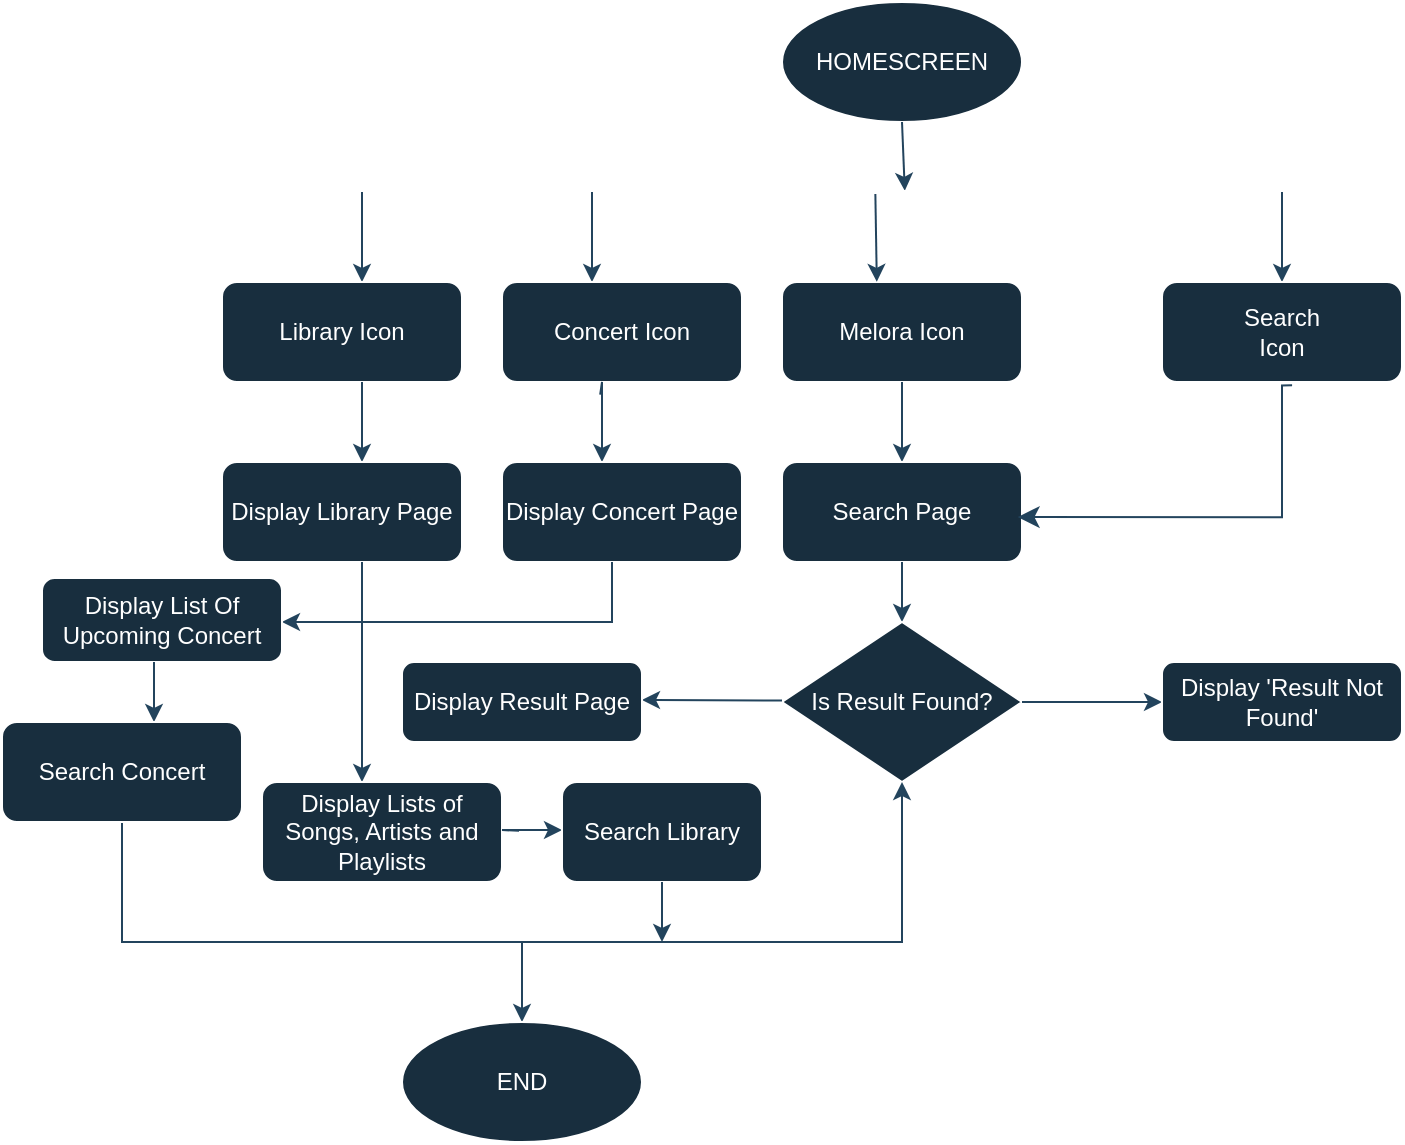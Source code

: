 <mxfile version="24.5.5" type="github">
  <diagram name="Page-1" id="xUjrqKP3Alw-lbiAV3t9">
    <mxGraphModel dx="1784" dy="1625" grid="1" gridSize="10" guides="1" tooltips="1" connect="1" arrows="1" fold="1" page="1" pageScale="1" pageWidth="850" pageHeight="1100" math="0" shadow="0">
      <root>
        <mxCell id="0" />
        <mxCell id="1" parent="0" />
        <mxCell id="UZAarbRj5RcRsx9aD97j-1" value="" style="ellipse;whiteSpace=wrap;html=1;labelBackgroundColor=none;fillColor=#182E3E;strokeColor=#FFFFFF;fontColor=#FFFFFF;" vertex="1" parent="1">
          <mxGeometry x="360" y="-430" width="120" height="60" as="geometry" />
        </mxCell>
        <mxCell id="UZAarbRj5RcRsx9aD97j-6" value="" style="endArrow=classic;html=1;rounded=0;exitX=0.5;exitY=1;exitDx=0;exitDy=0;entryX=0.59;entryY=0.441;entryDx=0;entryDy=0;entryPerimeter=0;labelBackgroundColor=none;strokeColor=#23445D;fontColor=default;" edge="1" parent="1" source="UZAarbRj5RcRsx9aD97j-1" target="UZAarbRj5RcRsx9aD97j-14">
          <mxGeometry width="50" height="50" relative="1" as="geometry">
            <mxPoint x="419.5" y="-360" as="sourcePoint" />
            <mxPoint x="420" y="-290" as="targetPoint" />
          </mxGeometry>
        </mxCell>
        <mxCell id="UZAarbRj5RcRsx9aD97j-7" value="HOMESCREEN" style="text;strokeColor=none;align=center;fillColor=none;html=1;verticalAlign=middle;whiteSpace=wrap;rounded=0;labelBackgroundColor=none;fontColor=#FFFFFF;" vertex="1" parent="1">
          <mxGeometry x="370" y="-415" width="100" height="30" as="geometry" />
        </mxCell>
        <mxCell id="UZAarbRj5RcRsx9aD97j-14" value="" style="line;strokeWidth=2;html=1;labelBackgroundColor=none;fillColor=#182E3E;strokeColor=#FFFFFF;fontColor=#FFFFFF;" vertex="1" parent="1">
          <mxGeometry x="150" y="-340" width="460" height="10" as="geometry" />
        </mxCell>
        <mxCell id="UZAarbRj5RcRsx9aD97j-19" value="" style="endArrow=classic;html=1;rounded=0;exitX=0;exitY=0.5;exitDx=0;exitDy=0;exitPerimeter=0;labelBackgroundColor=none;strokeColor=#23445D;fontColor=default;" edge="1" parent="1" source="UZAarbRj5RcRsx9aD97j-14">
          <mxGeometry width="50" height="50" relative="1" as="geometry">
            <mxPoint x="150" y="-190" as="sourcePoint" />
            <mxPoint x="150" y="-290" as="targetPoint" />
          </mxGeometry>
        </mxCell>
        <mxCell id="UZAarbRj5RcRsx9aD97j-23" value="" style="endArrow=classic;html=1;rounded=0;exitX=0.25;exitY=0.5;exitDx=0;exitDy=0;exitPerimeter=0;labelBackgroundColor=none;strokeColor=#23445D;fontColor=default;" edge="1" parent="1" source="UZAarbRj5RcRsx9aD97j-14">
          <mxGeometry width="50" height="50" relative="1" as="geometry">
            <mxPoint x="280" y="-190" as="sourcePoint" />
            <mxPoint x="265" y="-290" as="targetPoint" />
            <Array as="points">
              <mxPoint x="265" y="-300" />
            </Array>
          </mxGeometry>
        </mxCell>
        <mxCell id="UZAarbRj5RcRsx9aD97j-24" value="" style="endArrow=classic;html=1;rounded=0;exitX=1;exitY=0.5;exitDx=0;exitDy=0;exitPerimeter=0;labelBackgroundColor=none;strokeColor=#23445D;fontColor=default;" edge="1" parent="1" source="UZAarbRj5RcRsx9aD97j-14" target="UZAarbRj5RcRsx9aD97j-26">
          <mxGeometry width="50" height="50" relative="1" as="geometry">
            <mxPoint x="610" y="-320" as="sourcePoint" />
            <mxPoint x="610" y="-295" as="targetPoint" />
          </mxGeometry>
        </mxCell>
        <mxCell id="UZAarbRj5RcRsx9aD97j-25" value="" style="rounded=1;whiteSpace=wrap;html=1;labelBackgroundColor=none;fillColor=#182E3E;strokeColor=#FFFFFF;fontColor=#FFFFFF;" vertex="1" parent="1">
          <mxGeometry x="80" y="-290" width="120" height="50" as="geometry" />
        </mxCell>
        <mxCell id="UZAarbRj5RcRsx9aD97j-26" value="" style="rounded=1;whiteSpace=wrap;html=1;labelBackgroundColor=none;fillColor=#182E3E;strokeColor=#FFFFFF;fontColor=#FFFFFF;" vertex="1" parent="1">
          <mxGeometry x="550" y="-290" width="120" height="50" as="geometry" />
        </mxCell>
        <mxCell id="UZAarbRj5RcRsx9aD97j-27" value="" style="rounded=1;whiteSpace=wrap;html=1;labelBackgroundColor=none;fillColor=#182E3E;strokeColor=#FFFFFF;fontColor=#FFFFFF;" vertex="1" parent="1">
          <mxGeometry x="360" y="-290" width="120" height="50" as="geometry" />
        </mxCell>
        <mxCell id="UZAarbRj5RcRsx9aD97j-28" value="" style="rounded=1;whiteSpace=wrap;html=1;labelBackgroundColor=none;fillColor=#182E3E;strokeColor=#FFFFFF;fontColor=#FFFFFF;" vertex="1" parent="1">
          <mxGeometry x="220" y="-290" width="120" height="50" as="geometry" />
        </mxCell>
        <mxCell id="UZAarbRj5RcRsx9aD97j-29" value="Melora Icon" style="text;strokeColor=none;align=center;fillColor=none;html=1;verticalAlign=middle;whiteSpace=wrap;rounded=0;labelBackgroundColor=none;fontColor=#FFFFFF;" vertex="1" parent="1">
          <mxGeometry x="370" y="-280" width="100" height="30" as="geometry" />
        </mxCell>
        <mxCell id="UZAarbRj5RcRsx9aD97j-31" value="Concert Icon" style="text;strokeColor=none;align=center;fillColor=none;html=1;verticalAlign=middle;whiteSpace=wrap;rounded=0;labelBackgroundColor=none;fontColor=#FFFFFF;" vertex="1" parent="1">
          <mxGeometry x="230" y="-280" width="100" height="30" as="geometry" />
        </mxCell>
        <mxCell id="UZAarbRj5RcRsx9aD97j-32" value="Library Icon" style="text;strokeColor=none;align=center;fillColor=none;html=1;verticalAlign=middle;whiteSpace=wrap;rounded=0;labelBackgroundColor=none;fontColor=#FFFFFF;" vertex="1" parent="1">
          <mxGeometry x="90" y="-282.5" width="100" height="35" as="geometry" />
        </mxCell>
        <mxCell id="UZAarbRj5RcRsx9aD97j-34" value="Search Icon" style="text;strokeColor=none;align=center;fillColor=none;html=1;verticalAlign=middle;whiteSpace=wrap;rounded=0;labelBackgroundColor=none;fontColor=#FFFFFF;" vertex="1" parent="1">
          <mxGeometry x="580" y="-280" width="60" height="30" as="geometry" />
        </mxCell>
        <mxCell id="UZAarbRj5RcRsx9aD97j-35" value="" style="endArrow=classic;html=1;rounded=0;exitX=0.5;exitY=1;exitDx=0;exitDy=0;labelBackgroundColor=none;strokeColor=#23445D;fontColor=default;" edge="1" parent="1" source="UZAarbRj5RcRsx9aD97j-27">
          <mxGeometry width="50" height="50" relative="1" as="geometry">
            <mxPoint x="380" y="-110" as="sourcePoint" />
            <mxPoint x="420" y="-200" as="targetPoint" />
          </mxGeometry>
        </mxCell>
        <mxCell id="UZAarbRj5RcRsx9aD97j-36" value="" style="rounded=1;whiteSpace=wrap;html=1;labelBackgroundColor=none;fillColor=#182E3E;strokeColor=#FFFFFF;fontColor=#FFFFFF;" vertex="1" parent="1">
          <mxGeometry x="360" y="-200" width="120" height="50" as="geometry" />
        </mxCell>
        <mxCell id="UZAarbRj5RcRsx9aD97j-37" value="Search Page" style="text;strokeColor=none;align=center;fillColor=none;html=1;verticalAlign=middle;whiteSpace=wrap;rounded=0;labelBackgroundColor=none;fontColor=#FFFFFF;" vertex="1" parent="1">
          <mxGeometry x="370" y="-190" width="100" height="30" as="geometry" />
        </mxCell>
        <mxCell id="UZAarbRj5RcRsx9aD97j-39" value="" style="endArrow=classic;html=1;rounded=0;exitX=0.5;exitY=1;exitDx=0;exitDy=0;labelBackgroundColor=none;strokeColor=#23445D;fontColor=default;" edge="1" parent="1" source="UZAarbRj5RcRsx9aD97j-36">
          <mxGeometry width="50" height="50" relative="1" as="geometry">
            <mxPoint x="410" y="-20" as="sourcePoint" />
            <mxPoint x="420" y="-120" as="targetPoint" />
          </mxGeometry>
        </mxCell>
        <mxCell id="UZAarbRj5RcRsx9aD97j-42" value="Is Result Found?" style="rhombus;whiteSpace=wrap;html=1;labelBackgroundColor=none;fillColor=#182E3E;strokeColor=#FFFFFF;fontColor=#FFFFFF;" vertex="1" parent="1">
          <mxGeometry x="360" y="-120" width="120" height="80" as="geometry" />
        </mxCell>
        <mxCell id="UZAarbRj5RcRsx9aD97j-43" value="" style="endArrow=classic;html=1;rounded=0;exitX=1;exitY=0.5;exitDx=0;exitDy=0;labelBackgroundColor=none;strokeColor=#23445D;fontColor=default;" edge="1" parent="1" source="UZAarbRj5RcRsx9aD97j-42">
          <mxGeometry width="50" height="50" relative="1" as="geometry">
            <mxPoint x="600" y="-80" as="sourcePoint" />
            <mxPoint x="550" y="-80" as="targetPoint" />
            <Array as="points" />
          </mxGeometry>
        </mxCell>
        <mxCell id="UZAarbRj5RcRsx9aD97j-44" value="NO" style="text;html=1;align=center;verticalAlign=middle;resizable=0;points=[];autosize=1;strokeColor=none;fillColor=none;labelBackgroundColor=none;fontColor=#FFFFFF;" vertex="1" parent="1">
          <mxGeometry x="490" y="-112" width="40" height="30" as="geometry" />
        </mxCell>
        <mxCell id="UZAarbRj5RcRsx9aD97j-45" value="" style="endArrow=classic;html=1;rounded=0;exitX=-0.064;exitY=0.491;exitDx=0;exitDy=0;exitPerimeter=0;labelBackgroundColor=none;strokeColor=#23445D;fontColor=default;" edge="1" parent="1">
          <mxGeometry width="50" height="50" relative="1" as="geometry">
            <mxPoint x="360.0" y="-80.72" as="sourcePoint" />
            <mxPoint x="290" y="-81" as="targetPoint" />
          </mxGeometry>
        </mxCell>
        <mxCell id="UZAarbRj5RcRsx9aD97j-46" value="YES" style="text;html=1;align=center;verticalAlign=middle;resizable=0;points=[];autosize=1;strokeColor=none;fillColor=none;labelBackgroundColor=none;fontColor=#FFFFFF;" vertex="1" parent="1">
          <mxGeometry x="305" y="-112" width="50" height="30" as="geometry" />
        </mxCell>
        <mxCell id="UZAarbRj5RcRsx9aD97j-47" value="Display &#39;Result Not Found&#39;" style="rounded=1;whiteSpace=wrap;html=1;labelBackgroundColor=none;fillColor=#182E3E;strokeColor=#FFFFFF;fontColor=#FFFFFF;" vertex="1" parent="1">
          <mxGeometry x="550" y="-100" width="120" height="40" as="geometry" />
        </mxCell>
        <mxCell id="UZAarbRj5RcRsx9aD97j-48" value="Display Result Page" style="rounded=1;whiteSpace=wrap;html=1;labelBackgroundColor=none;fillColor=#182E3E;strokeColor=#FFFFFF;fontColor=#FFFFFF;" vertex="1" parent="1">
          <mxGeometry x="170" y="-100" width="120" height="40" as="geometry" />
        </mxCell>
        <mxCell id="UZAarbRj5RcRsx9aD97j-50" value="" style="edgeStyle=segmentEdgeStyle;endArrow=classic;html=1;curved=0;rounded=0;endSize=8;startSize=8;entryX=1.078;entryY=0.585;entryDx=0;entryDy=0;entryPerimeter=0;exitX=0.584;exitY=1.389;exitDx=0;exitDy=0;exitPerimeter=0;labelBackgroundColor=none;strokeColor=#23445D;fontColor=default;" edge="1" parent="1" source="UZAarbRj5RcRsx9aD97j-34" target="UZAarbRj5RcRsx9aD97j-37">
          <mxGeometry width="50" height="50" relative="1" as="geometry">
            <mxPoint x="640" y="-180" as="sourcePoint" />
            <mxPoint x="489" y="-172" as="targetPoint" />
            <Array as="points">
              <mxPoint x="610" y="-238" />
              <mxPoint x="610" y="-172" />
            </Array>
          </mxGeometry>
        </mxCell>
        <mxCell id="UZAarbRj5RcRsx9aD97j-51" value="" style="endArrow=classic;html=1;rounded=0;exitX=0.6;exitY=1.214;exitDx=0;exitDy=0;exitPerimeter=0;labelBackgroundColor=none;strokeColor=#23445D;fontColor=default;" edge="1" parent="1" source="UZAarbRj5RcRsx9aD97j-32">
          <mxGeometry width="50" height="50" relative="1" as="geometry">
            <mxPoint x="160" y="-220" as="sourcePoint" />
            <mxPoint x="150" y="-200" as="targetPoint" />
            <Array as="points">
              <mxPoint x="150" y="-200" />
            </Array>
          </mxGeometry>
        </mxCell>
        <mxCell id="UZAarbRj5RcRsx9aD97j-52" value="Display Library Page" style="rounded=1;whiteSpace=wrap;html=1;labelBackgroundColor=none;fillColor=#182E3E;strokeColor=#FFFFFF;fontColor=#FFFFFF;" vertex="1" parent="1">
          <mxGeometry x="80" y="-200" width="120" height="50" as="geometry" />
        </mxCell>
        <mxCell id="UZAarbRj5RcRsx9aD97j-53" value="" style="endArrow=classic;html=1;rounded=0;exitX=0.409;exitY=1.127;exitDx=0;exitDy=0;exitPerimeter=0;labelBackgroundColor=none;strokeColor=#23445D;fontColor=default;" edge="1" parent="1" source="UZAarbRj5RcRsx9aD97j-28">
          <mxGeometry width="50" height="50" relative="1" as="geometry">
            <mxPoint x="250" y="-140" as="sourcePoint" />
            <mxPoint x="270" y="-200" as="targetPoint" />
            <Array as="points">
              <mxPoint x="270" y="-240" />
            </Array>
          </mxGeometry>
        </mxCell>
        <mxCell id="UZAarbRj5RcRsx9aD97j-54" value="Display Concert Page" style="rounded=1;whiteSpace=wrap;html=1;labelBackgroundColor=none;fillColor=#182E3E;strokeColor=#FFFFFF;fontColor=#FFFFFF;" vertex="1" parent="1">
          <mxGeometry x="220" y="-200" width="120" height="50" as="geometry" />
        </mxCell>
        <mxCell id="UZAarbRj5RcRsx9aD97j-55" value="" style="endArrow=classic;html=1;rounded=0;exitX=0.5;exitY=1;exitDx=0;exitDy=0;labelBackgroundColor=none;strokeColor=#23445D;fontColor=default;" edge="1" parent="1" source="UZAarbRj5RcRsx9aD97j-63">
          <mxGeometry width="50" height="50" relative="1" as="geometry">
            <mxPoint x="-10" y="60" as="sourcePoint" />
            <mxPoint x="420" y="-40" as="targetPoint" />
            <Array as="points">
              <mxPoint x="30" y="40" />
              <mxPoint x="420" y="40" />
            </Array>
          </mxGeometry>
        </mxCell>
        <mxCell id="UZAarbRj5RcRsx9aD97j-58" value="" style="endArrow=classic;html=1;rounded=0;labelBackgroundColor=none;strokeColor=#23445D;fontColor=default;" edge="1" parent="1">
          <mxGeometry width="50" height="50" relative="1" as="geometry">
            <mxPoint x="275" y="-150" as="sourcePoint" />
            <mxPoint x="110" y="-120" as="targetPoint" />
            <Array as="points">
              <mxPoint x="275" y="-120" />
            </Array>
          </mxGeometry>
        </mxCell>
        <mxCell id="UZAarbRj5RcRsx9aD97j-59" value="Display List Of Upcoming Concert" style="rounded=1;whiteSpace=wrap;html=1;labelBackgroundColor=none;fillColor=#182E3E;strokeColor=#FFFFFF;fontColor=#FFFFFF;" vertex="1" parent="1">
          <mxGeometry x="-10" y="-142" width="120" height="42" as="geometry" />
        </mxCell>
        <mxCell id="UZAarbRj5RcRsx9aD97j-60" value="" style="endArrow=classic;html=1;rounded=0;labelBackgroundColor=none;strokeColor=#23445D;fontColor=default;" edge="1" parent="1">
          <mxGeometry width="50" height="50" relative="1" as="geometry">
            <mxPoint x="150" y="-150" as="sourcePoint" />
            <mxPoint x="150" y="-40" as="targetPoint" />
            <Array as="points">
              <mxPoint x="150" y="-70" />
            </Array>
          </mxGeometry>
        </mxCell>
        <mxCell id="UZAarbRj5RcRsx9aD97j-61" value="Display Lists of Songs, Artists and Playlists" style="rounded=1;whiteSpace=wrap;html=1;labelBackgroundColor=none;fillColor=#182E3E;strokeColor=#FFFFFF;fontColor=#FFFFFF;" vertex="1" parent="1">
          <mxGeometry x="100" y="-40" width="120" height="50" as="geometry" />
        </mxCell>
        <mxCell id="UZAarbRj5RcRsx9aD97j-62" value="" style="endArrow=classic;html=1;rounded=0;labelBackgroundColor=none;strokeColor=#23445D;fontColor=default;" edge="1" parent="1">
          <mxGeometry width="50" height="50" relative="1" as="geometry">
            <mxPoint x="46" y="-100" as="sourcePoint" />
            <mxPoint x="46" y="-70" as="targetPoint" />
          </mxGeometry>
        </mxCell>
        <mxCell id="UZAarbRj5RcRsx9aD97j-63" value="Search Concert" style="rounded=1;whiteSpace=wrap;html=1;labelBackgroundColor=none;fillColor=#182E3E;strokeColor=#FFFFFF;fontColor=#FFFFFF;" vertex="1" parent="1">
          <mxGeometry x="-30" y="-70" width="120" height="50" as="geometry" />
        </mxCell>
        <mxCell id="UZAarbRj5RcRsx9aD97j-65" value="" style="endArrow=classic;html=1;rounded=0;exitX=1.071;exitY=0.488;exitDx=0;exitDy=0;exitPerimeter=0;labelBackgroundColor=none;strokeColor=#23445D;fontColor=default;" edge="1" parent="1" source="UZAarbRj5RcRsx9aD97j-61">
          <mxGeometry width="50" height="50" relative="1" as="geometry">
            <mxPoint x="260" y="20" as="sourcePoint" />
            <mxPoint x="250" y="-16" as="targetPoint" />
            <Array as="points">
              <mxPoint x="220" y="-16" />
            </Array>
          </mxGeometry>
        </mxCell>
        <mxCell id="UZAarbRj5RcRsx9aD97j-66" value="Search Library" style="rounded=1;whiteSpace=wrap;html=1;labelBackgroundColor=none;fillColor=#182E3E;strokeColor=#FFFFFF;fontColor=#FFFFFF;" vertex="1" parent="1">
          <mxGeometry x="250" y="-40" width="100" height="50" as="geometry" />
        </mxCell>
        <mxCell id="UZAarbRj5RcRsx9aD97j-68" value="" style="endArrow=classic;html=1;rounded=0;exitX=0.5;exitY=1;exitDx=0;exitDy=0;labelBackgroundColor=none;strokeColor=#23445D;fontColor=default;" edge="1" parent="1" source="UZAarbRj5RcRsx9aD97j-66">
          <mxGeometry width="50" height="50" relative="1" as="geometry">
            <mxPoint x="280" y="90" as="sourcePoint" />
            <mxPoint x="300" y="40" as="targetPoint" />
          </mxGeometry>
        </mxCell>
        <mxCell id="UZAarbRj5RcRsx9aD97j-69" value="" style="endArrow=classic;html=1;rounded=0;labelBackgroundColor=none;strokeColor=#23445D;fontColor=default;" edge="1" parent="1">
          <mxGeometry width="50" height="50" relative="1" as="geometry">
            <mxPoint x="230" y="40" as="sourcePoint" />
            <mxPoint x="230" y="80" as="targetPoint" />
          </mxGeometry>
        </mxCell>
        <mxCell id="UZAarbRj5RcRsx9aD97j-70" value="END" style="ellipse;whiteSpace=wrap;html=1;labelBackgroundColor=none;fillColor=#182E3E;strokeColor=#FFFFFF;fontColor=#FFFFFF;" vertex="1" parent="1">
          <mxGeometry x="170" y="80" width="120" height="60" as="geometry" />
        </mxCell>
        <mxCell id="UZAarbRj5RcRsx9aD97j-74" value="" style="endArrow=classic;html=1;rounded=0;exitX=0.558;exitY=0.598;exitDx=0;exitDy=0;exitPerimeter=0;entryX=0.395;entryY=-0.002;entryDx=0;entryDy=0;entryPerimeter=0;labelBackgroundColor=none;strokeColor=#23445D;fontColor=default;" edge="1" parent="1" source="UZAarbRj5RcRsx9aD97j-14" target="UZAarbRj5RcRsx9aD97j-27">
          <mxGeometry width="50" height="50" relative="1" as="geometry">
            <mxPoint x="490" y="-290" as="sourcePoint" />
            <mxPoint x="540" y="-340" as="targetPoint" />
          </mxGeometry>
        </mxCell>
      </root>
    </mxGraphModel>
  </diagram>
</mxfile>
